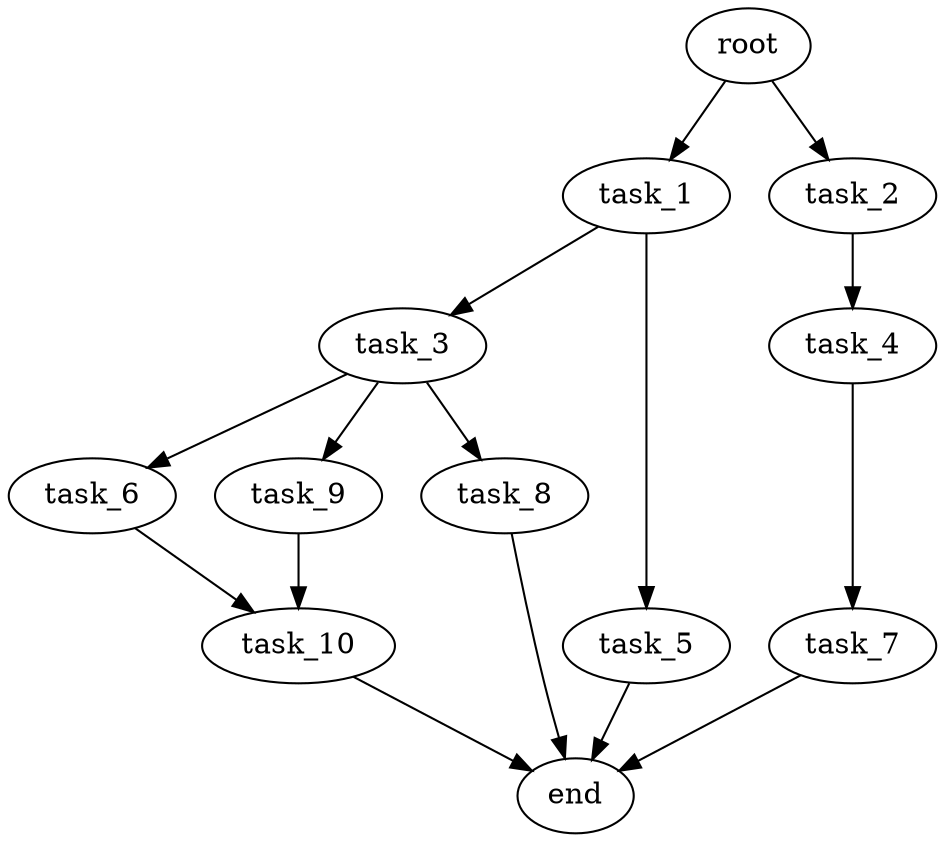 digraph G {
  root [size="0.000000e+00"];
  task_1 [size="9.229927e+09"];
  task_2 [size="6.722659e+08"];
  task_3 [size="8.317887e+09"];
  task_4 [size="9.332078e+08"];
  task_5 [size="9.665478e+08"];
  task_6 [size="7.388221e+09"];
  task_7 [size="8.117881e+09"];
  task_8 [size="5.564151e+09"];
  task_9 [size="5.865064e+09"];
  task_10 [size="5.616303e+09"];
  end [size="0.000000e+00"];

  root -> task_1 [size="1.000000e-12"];
  root -> task_2 [size="1.000000e-12"];
  task_1 -> task_3 [size="8.317887e+08"];
  task_1 -> task_5 [size="9.665478e+07"];
  task_2 -> task_4 [size="9.332078e+07"];
  task_3 -> task_6 [size="7.388221e+08"];
  task_3 -> task_8 [size="5.564151e+08"];
  task_3 -> task_9 [size="5.865064e+08"];
  task_4 -> task_7 [size="8.117881e+08"];
  task_5 -> end [size="1.000000e-12"];
  task_6 -> task_10 [size="2.808151e+08"];
  task_7 -> end [size="1.000000e-12"];
  task_8 -> end [size="1.000000e-12"];
  task_9 -> task_10 [size="2.808151e+08"];
  task_10 -> end [size="1.000000e-12"];
}
